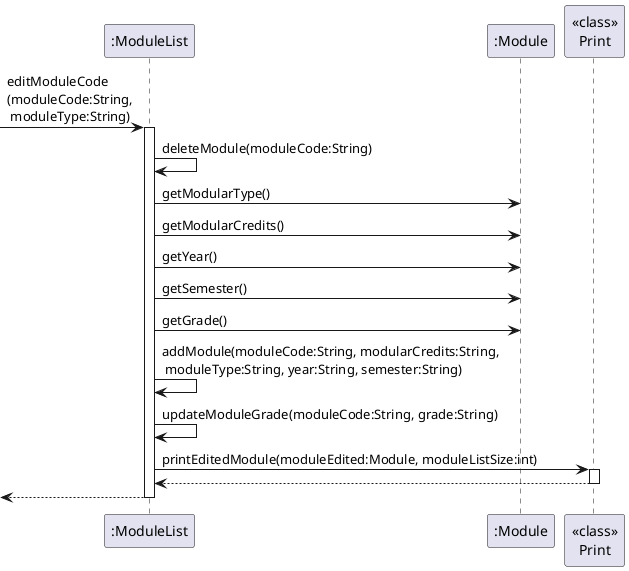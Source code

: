@startuml
participant ":ModuleList" as ML
participant ":Module" as Mod
participant "<<class>>\nPrint" as Print

[->ML : editModuleCode\n(moduleCode:String,\n moduleType:String)
 activate ML
        ML -> ML: deleteModule(moduleCode:String)
        ML -> Mod: getModularType()
        ML -> Mod: getModularCredits()
        ML -> Mod: getYear()
        ML -> Mod: getSemester()
        ML -> Mod: getGrade()

        ML -> ML: addModule(moduleCode:String, modularCredits:String,\n moduleType:String, year:String, semester:String)
        ML -> ML: updateModuleGrade(moduleCode:String, grade:String)
        ML -> Print : printEditedModule(moduleEdited:Module, moduleListSize:int)
        activate Print
        Print --> ML
        deactivate Print
ML-->[
deactivate ML
@enduml